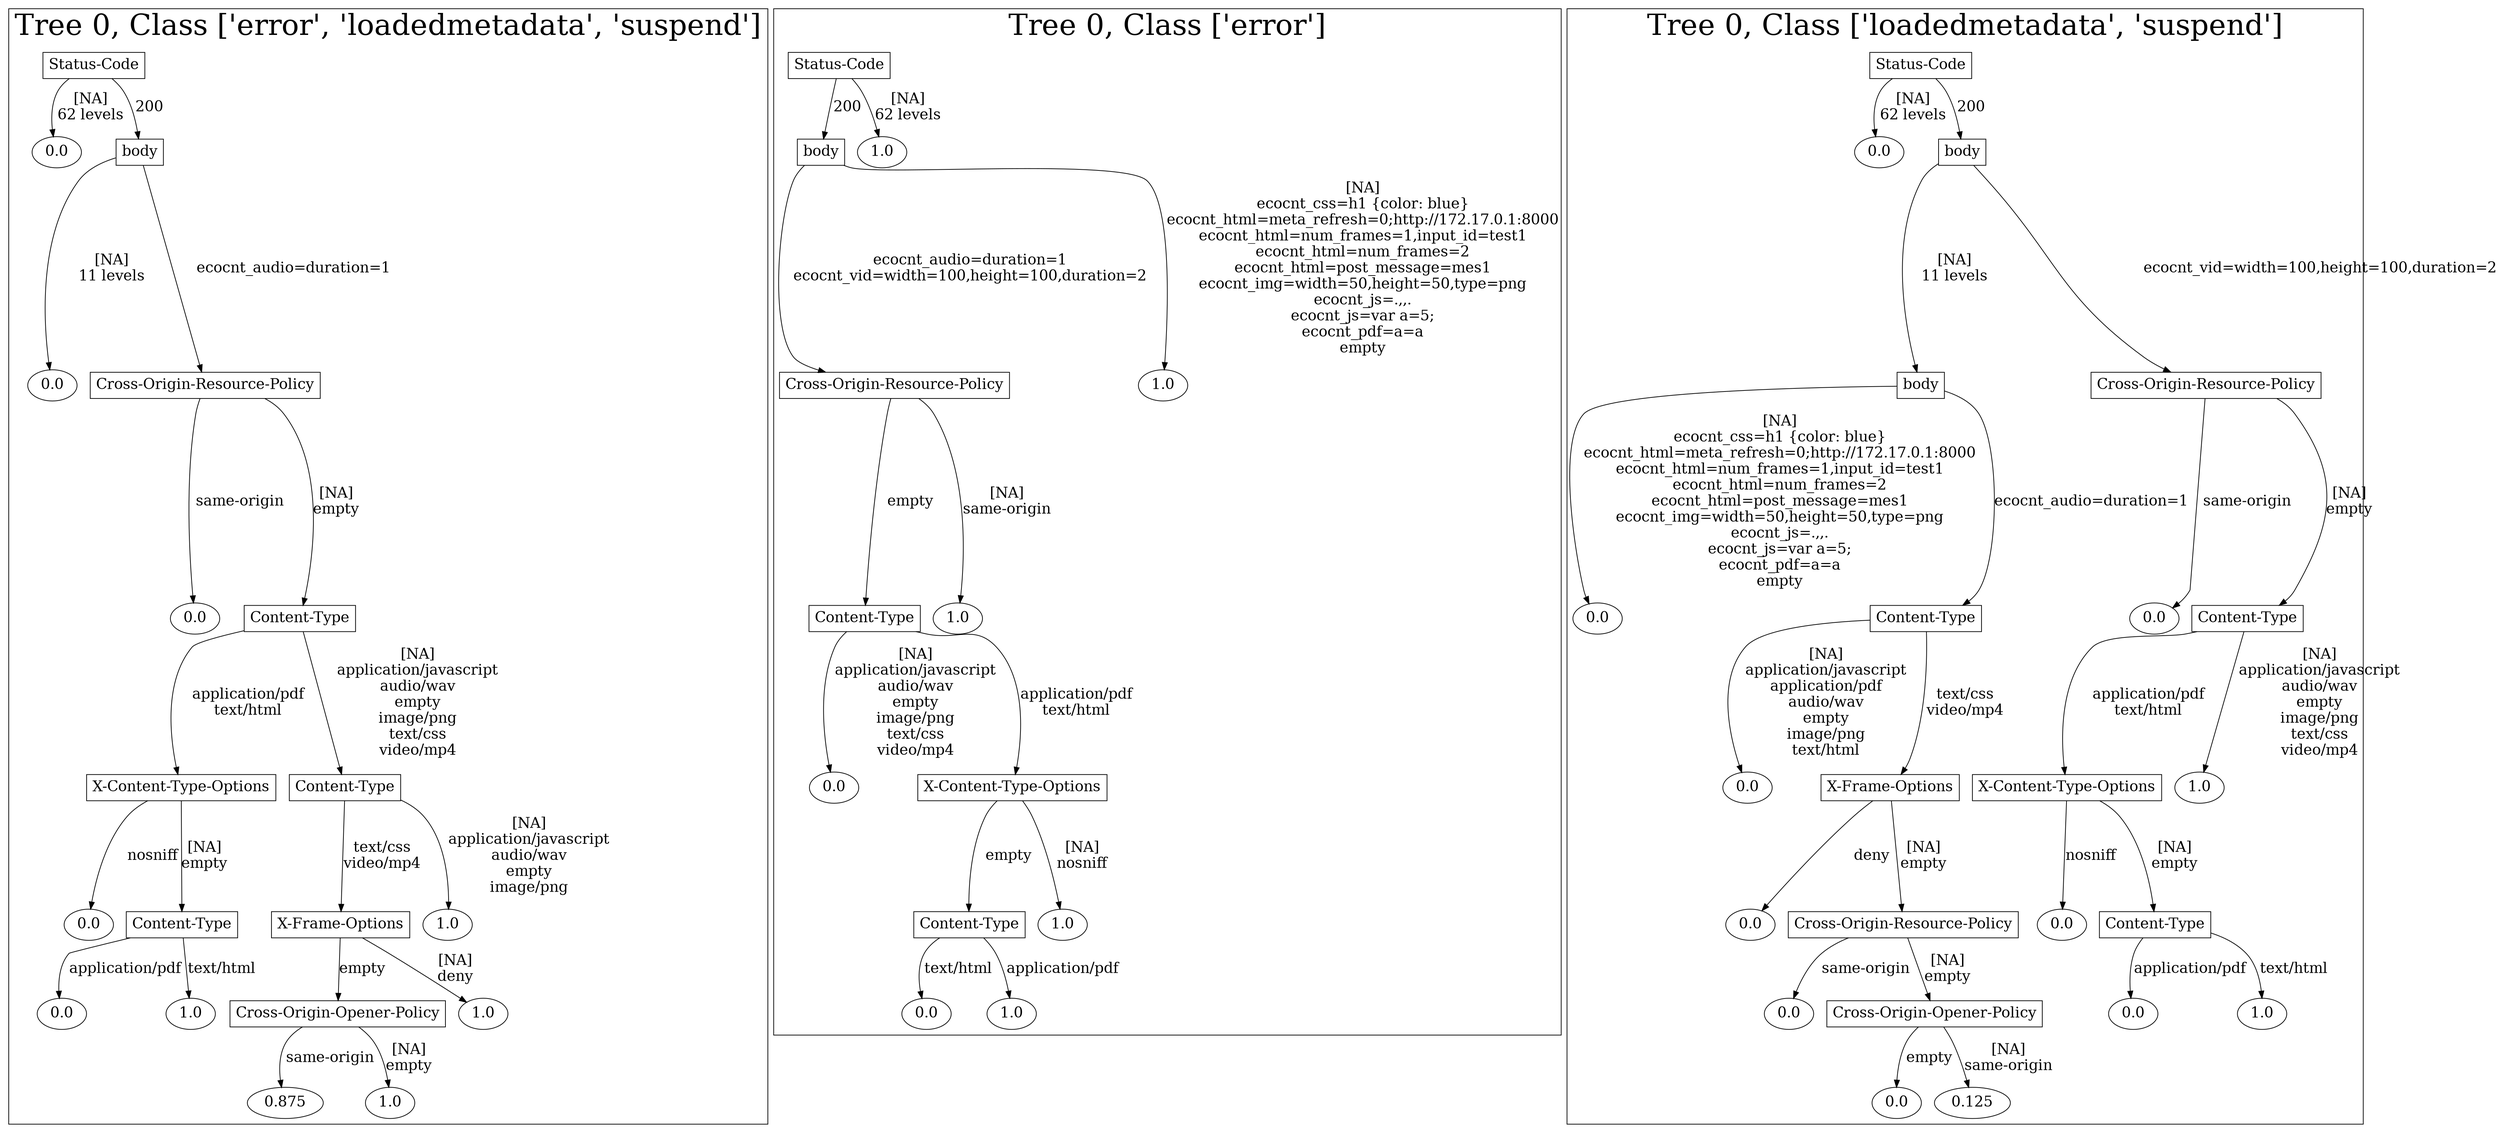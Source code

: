 /*
Generated by:
    http://https://github.com/h2oai/h2o-3/tree/master/h2o-genmodel/src/main/java/hex/genmodel/tools/PrintMojo.java
*/

/*
On a mac:

$ brew install graphviz
$ dot -Tpng file.gv -o file.png
$ open file.png
*/

digraph G {

subgraph cluster_0 {
/* Nodes */

/* Level 0 */
{
"SG_0_Node_0" [shape=box, fontsize=20, label="Status-Code"]
}

/* Level 1 */
{
"SG_0_Node_10" [fontsize=20, label="0.0"]
"SG_0_Node_1" [shape=box, fontsize=20, label="body"]
}

/* Level 2 */
{
"SG_0_Node_11" [fontsize=20, label="0.0"]
"SG_0_Node_2" [shape=box, fontsize=20, label="Cross-Origin-Resource-Policy"]
}

/* Level 3 */
{
"SG_0_Node_12" [fontsize=20, label="0.0"]
"SG_0_Node_3" [shape=box, fontsize=20, label="Content-Type"]
}

/* Level 4 */
{
"SG_0_Node_4" [shape=box, fontsize=20, label="X-Content-Type-Options"]
"SG_0_Node_5" [shape=box, fontsize=20, label="Content-Type"]
}

/* Level 5 */
{
"SG_0_Node_13" [fontsize=20, label="0.0"]
"SG_0_Node_6" [shape=box, fontsize=20, label="Content-Type"]
"SG_0_Node_7" [shape=box, fontsize=20, label="X-Frame-Options"]
"SG_0_Node_14" [fontsize=20, label="1.0"]
}

/* Level 6 */
{
"SG_0_Node_15" [fontsize=20, label="0.0"]
"SG_0_Node_16" [fontsize=20, label="1.0"]
"SG_0_Node_8" [shape=box, fontsize=20, label="Cross-Origin-Opener-Policy"]
"SG_0_Node_17" [fontsize=20, label="1.0"]
}

/* Level 7 */
{
"SG_0_Node_18" [fontsize=20, label="0.875"]
"SG_0_Node_19" [fontsize=20, label="1.0"]
}

/* Edges */
"SG_0_Node_0" -> "SG_0_Node_10" [fontsize=20, label="[NA]
62 levels
"]
"SG_0_Node_0" -> "SG_0_Node_1" [fontsize=20, label="200
"]
"SG_0_Node_1" -> "SG_0_Node_11" [fontsize=20, label="[NA]
11 levels
"]
"SG_0_Node_1" -> "SG_0_Node_2" [fontsize=20, label="ecocnt_audio=duration=1
"]
"SG_0_Node_2" -> "SG_0_Node_12" [fontsize=20, label="same-origin
"]
"SG_0_Node_2" -> "SG_0_Node_3" [fontsize=20, label="[NA]
empty
"]
"SG_0_Node_3" -> "SG_0_Node_4" [fontsize=20, label="application/pdf
text/html
"]
"SG_0_Node_3" -> "SG_0_Node_5" [fontsize=20, label="[NA]
application/javascript
audio/wav
empty
image/png
text/css
video/mp4
"]
"SG_0_Node_5" -> "SG_0_Node_7" [fontsize=20, label="text/css
video/mp4
"]
"SG_0_Node_5" -> "SG_0_Node_14" [fontsize=20, label="[NA]
application/javascript
audio/wav
empty
image/png
"]
"SG_0_Node_7" -> "SG_0_Node_8" [fontsize=20, label="empty
"]
"SG_0_Node_7" -> "SG_0_Node_17" [fontsize=20, label="[NA]
deny
"]
"SG_0_Node_8" -> "SG_0_Node_18" [fontsize=20, label="same-origin
"]
"SG_0_Node_8" -> "SG_0_Node_19" [fontsize=20, label="[NA]
empty
"]
"SG_0_Node_4" -> "SG_0_Node_13" [fontsize=20, label="nosniff
"]
"SG_0_Node_4" -> "SG_0_Node_6" [fontsize=20, label="[NA]
empty
"]
"SG_0_Node_6" -> "SG_0_Node_15" [fontsize=20, label="application/pdf
"]
"SG_0_Node_6" -> "SG_0_Node_16" [fontsize=20, label="text/html
"]

fontsize=40
label="Tree 0, Class ['error', 'loadedmetadata', 'suspend']"
}

subgraph cluster_1 {
/* Nodes */

/* Level 0 */
{
"SG_1_Node_0" [shape=box, fontsize=20, label="Status-Code"]
}

/* Level 1 */
{
"SG_1_Node_1" [shape=box, fontsize=20, label="body"]
"SG_1_Node_6" [fontsize=20, label="1.0"]
}

/* Level 2 */
{
"SG_1_Node_2" [shape=box, fontsize=20, label="Cross-Origin-Resource-Policy"]
"SG_1_Node_7" [fontsize=20, label="1.0"]
}

/* Level 3 */
{
"SG_1_Node_3" [shape=box, fontsize=20, label="Content-Type"]
"SG_1_Node_8" [fontsize=20, label="1.0"]
}

/* Level 4 */
{
"SG_1_Node_9" [fontsize=20, label="0.0"]
"SG_1_Node_4" [shape=box, fontsize=20, label="X-Content-Type-Options"]
}

/* Level 5 */
{
"SG_1_Node_5" [shape=box, fontsize=20, label="Content-Type"]
"SG_1_Node_10" [fontsize=20, label="1.0"]
}

/* Level 6 */
{
"SG_1_Node_11" [fontsize=20, label="0.0"]
"SG_1_Node_12" [fontsize=20, label="1.0"]
}

/* Edges */
"SG_1_Node_0" -> "SG_1_Node_1" [fontsize=20, label="200
"]
"SG_1_Node_0" -> "SG_1_Node_6" [fontsize=20, label="[NA]
62 levels
"]
"SG_1_Node_1" -> "SG_1_Node_2" [fontsize=20, label="ecocnt_audio=duration=1
ecocnt_vid=width=100,height=100,duration=2
"]
"SG_1_Node_1" -> "SG_1_Node_7" [fontsize=20, label="[NA]
ecocnt_css=h1 {color: blue}
ecocnt_html=meta_refresh=0;http://172.17.0.1:8000
ecocnt_html=num_frames=1,input_id=test1
ecocnt_html=num_frames=2
ecocnt_html=post_message=mes1
ecocnt_img=width=50,height=50,type=png
ecocnt_js=.,,.
ecocnt_js=var a=5;
ecocnt_pdf=a=a
empty
"]
"SG_1_Node_2" -> "SG_1_Node_3" [fontsize=20, label="empty
"]
"SG_1_Node_2" -> "SG_1_Node_8" [fontsize=20, label="[NA]
same-origin
"]
"SG_1_Node_3" -> "SG_1_Node_9" [fontsize=20, label="[NA]
application/javascript
audio/wav
empty
image/png
text/css
video/mp4
"]
"SG_1_Node_3" -> "SG_1_Node_4" [fontsize=20, label="application/pdf
text/html
"]
"SG_1_Node_4" -> "SG_1_Node_5" [fontsize=20, label="empty
"]
"SG_1_Node_4" -> "SG_1_Node_10" [fontsize=20, label="[NA]
nosniff
"]
"SG_1_Node_5" -> "SG_1_Node_11" [fontsize=20, label="text/html
"]
"SG_1_Node_5" -> "SG_1_Node_12" [fontsize=20, label="application/pdf
"]

fontsize=40
label="Tree 0, Class ['error']"
}

subgraph cluster_2 {
/* Nodes */

/* Level 0 */
{
"SG_2_Node_0" [shape=box, fontsize=20, label="Status-Code"]
}

/* Level 1 */
{
"SG_2_Node_12" [fontsize=20, label="0.0"]
"SG_2_Node_1" [shape=box, fontsize=20, label="body"]
}

/* Level 2 */
{
"SG_2_Node_2" [shape=box, fontsize=20, label="body"]
"SG_2_Node_3" [shape=box, fontsize=20, label="Cross-Origin-Resource-Policy"]
}

/* Level 3 */
{
"SG_2_Node_13" [fontsize=20, label="0.0"]
"SG_2_Node_4" [shape=box, fontsize=20, label="Content-Type"]
"SG_2_Node_14" [fontsize=20, label="0.0"]
"SG_2_Node_5" [shape=box, fontsize=20, label="Content-Type"]
}

/* Level 4 */
{
"SG_2_Node_15" [fontsize=20, label="0.0"]
"SG_2_Node_6" [shape=box, fontsize=20, label="X-Frame-Options"]
"SG_2_Node_7" [shape=box, fontsize=20, label="X-Content-Type-Options"]
"SG_2_Node_16" [fontsize=20, label="1.0"]
}

/* Level 5 */
{
"SG_2_Node_17" [fontsize=20, label="0.0"]
"SG_2_Node_8" [shape=box, fontsize=20, label="Cross-Origin-Resource-Policy"]
"SG_2_Node_18" [fontsize=20, label="0.0"]
"SG_2_Node_9" [shape=box, fontsize=20, label="Content-Type"]
}

/* Level 6 */
{
"SG_2_Node_19" [fontsize=20, label="0.0"]
"SG_2_Node_10" [shape=box, fontsize=20, label="Cross-Origin-Opener-Policy"]
"SG_2_Node_20" [fontsize=20, label="0.0"]
"SG_2_Node_21" [fontsize=20, label="1.0"]
}

/* Level 7 */
{
"SG_2_Node_22" [fontsize=20, label="0.0"]
"SG_2_Node_23" [fontsize=20, label="0.125"]
}

/* Edges */
"SG_2_Node_0" -> "SG_2_Node_12" [fontsize=20, label="[NA]
62 levels
"]
"SG_2_Node_0" -> "SG_2_Node_1" [fontsize=20, label="200
"]
"SG_2_Node_1" -> "SG_2_Node_2" [fontsize=20, label="[NA]
11 levels
"]
"SG_2_Node_1" -> "SG_2_Node_3" [fontsize=20, label="ecocnt_vid=width=100,height=100,duration=2
"]
"SG_2_Node_3" -> "SG_2_Node_14" [fontsize=20, label="same-origin
"]
"SG_2_Node_3" -> "SG_2_Node_5" [fontsize=20, label="[NA]
empty
"]
"SG_2_Node_5" -> "SG_2_Node_7" [fontsize=20, label="application/pdf
text/html
"]
"SG_2_Node_5" -> "SG_2_Node_16" [fontsize=20, label="[NA]
application/javascript
audio/wav
empty
image/png
text/css
video/mp4
"]
"SG_2_Node_7" -> "SG_2_Node_18" [fontsize=20, label="nosniff
"]
"SG_2_Node_7" -> "SG_2_Node_9" [fontsize=20, label="[NA]
empty
"]
"SG_2_Node_9" -> "SG_2_Node_20" [fontsize=20, label="application/pdf
"]
"SG_2_Node_9" -> "SG_2_Node_21" [fontsize=20, label="text/html
"]
"SG_2_Node_2" -> "SG_2_Node_13" [fontsize=20, label="[NA]
ecocnt_css=h1 {color: blue}
ecocnt_html=meta_refresh=0;http://172.17.0.1:8000
ecocnt_html=num_frames=1,input_id=test1
ecocnt_html=num_frames=2
ecocnt_html=post_message=mes1
ecocnt_img=width=50,height=50,type=png
ecocnt_js=.,,.
ecocnt_js=var a=5;
ecocnt_pdf=a=a
empty
"]
"SG_2_Node_2" -> "SG_2_Node_4" [fontsize=20, label="ecocnt_audio=duration=1
"]
"SG_2_Node_4" -> "SG_2_Node_15" [fontsize=20, label="[NA]
application/javascript
application/pdf
audio/wav
empty
image/png
text/html
"]
"SG_2_Node_4" -> "SG_2_Node_6" [fontsize=20, label="text/css
video/mp4
"]
"SG_2_Node_6" -> "SG_2_Node_17" [fontsize=20, label="deny
"]
"SG_2_Node_6" -> "SG_2_Node_8" [fontsize=20, label="[NA]
empty
"]
"SG_2_Node_8" -> "SG_2_Node_19" [fontsize=20, label="same-origin
"]
"SG_2_Node_8" -> "SG_2_Node_10" [fontsize=20, label="[NA]
empty
"]
"SG_2_Node_10" -> "SG_2_Node_22" [fontsize=20, label="empty
"]
"SG_2_Node_10" -> "SG_2_Node_23" [fontsize=20, label="[NA]
same-origin
"]

fontsize=40
label="Tree 0, Class ['loadedmetadata', 'suspend']"
}

}

